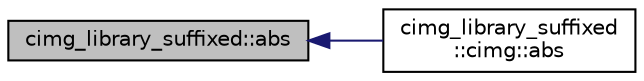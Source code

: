 digraph "cimg_library_suffixed::abs"
{
  edge [fontname="Helvetica",fontsize="10",labelfontname="Helvetica",labelfontsize="10"];
  node [fontname="Helvetica",fontsize="10",shape=record];
  rankdir="LR";
  Node4 [label="cimg_library_suffixed::abs",height=0.2,width=0.4,color="black", fillcolor="grey75", style="filled", fontcolor="black"];
  Node4 -> Node5 [dir="back",color="midnightblue",fontsize="10",style="solid",fontname="Helvetica"];
  Node5 [label="cimg_library_suffixed\l::cimg::abs",height=0.2,width=0.4,color="black", fillcolor="white", style="filled",URL="$namespacecimg__library__suffixed_1_1cimg.html#a26acb5583d30cb7eeea839ef82a73270"];
}
